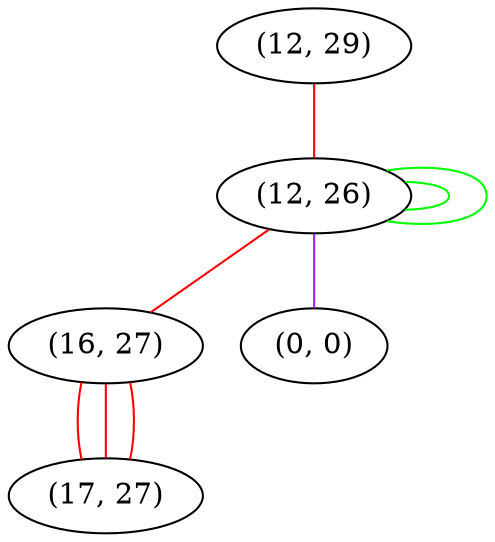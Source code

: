 graph "" {
"(12, 29)";
"(12, 26)";
"(16, 27)";
"(17, 27)";
"(0, 0)";
"(12, 29)" -- "(12, 26)"  [color=red, key=0, weight=1];
"(12, 26)" -- "(12, 26)"  [color=green, key=0, weight=2];
"(12, 26)" -- "(12, 26)"  [color=green, key=1, weight=2];
"(12, 26)" -- "(16, 27)"  [color=red, key=0, weight=1];
"(12, 26)" -- "(0, 0)"  [color=purple, key=0, weight=4];
"(16, 27)" -- "(17, 27)"  [color=red, key=0, weight=1];
"(16, 27)" -- "(17, 27)"  [color=red, key=1, weight=1];
"(16, 27)" -- "(17, 27)"  [color=red, key=2, weight=1];
}
